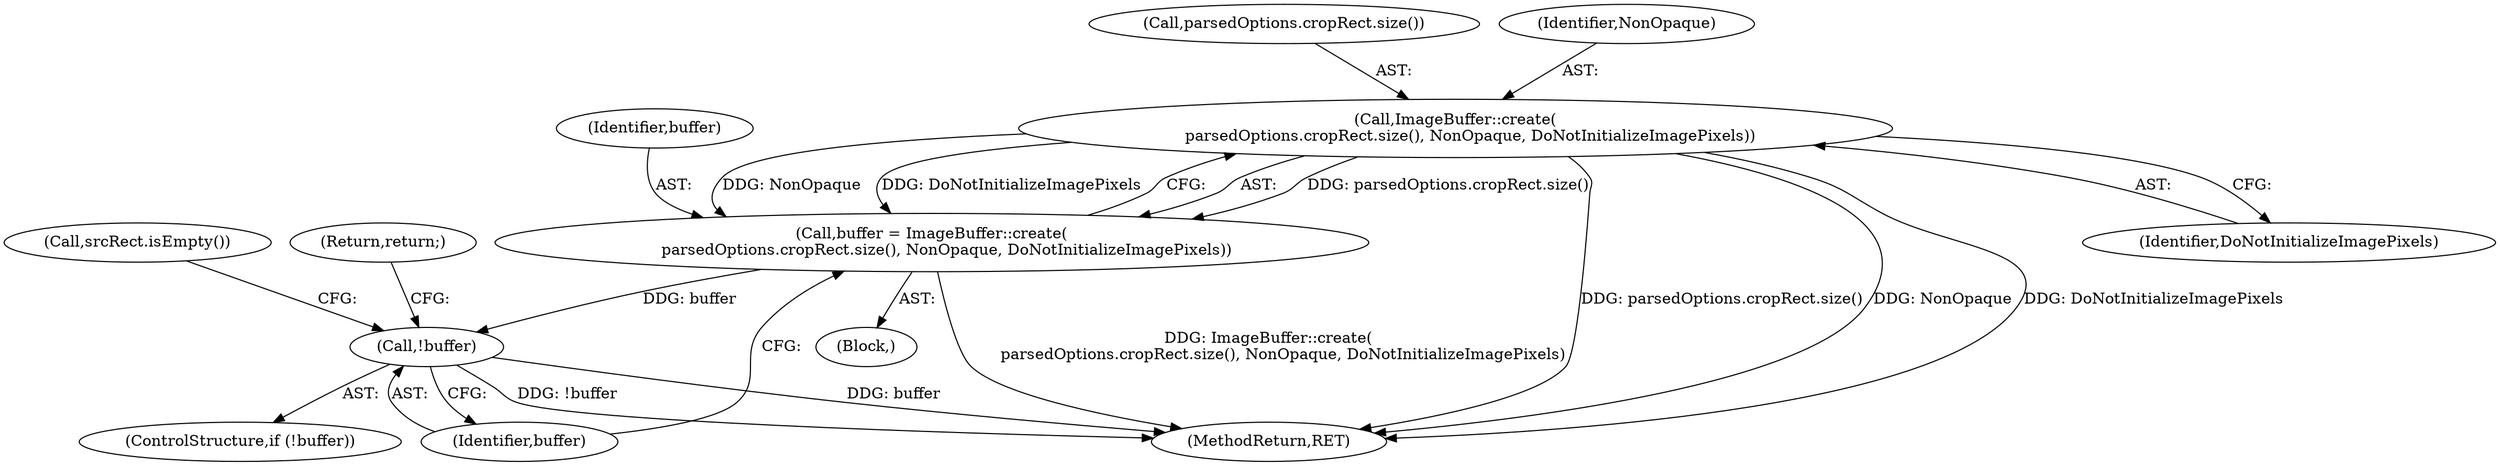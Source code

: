 digraph "0_Chrome_d59a4441697f6253e7dc3f7ae5caad6e5fd2c778@API" {
"1000478" [label="(Call,ImageBuffer::create(\n      parsedOptions.cropRect.size(), NonOpaque, DoNotInitializeImagePixels))"];
"1000476" [label="(Call,buffer = ImageBuffer::create(\n      parsedOptions.cropRect.size(), NonOpaque, DoNotInitializeImagePixels))"];
"1000483" [label="(Call,!buffer)"];
"1000482" [label="(ControlStructure,if (!buffer))"];
"1000104" [label="(Block,)"];
"1000484" [label="(Identifier,buffer)"];
"1000479" [label="(Call,parsedOptions.cropRect.size())"];
"1000477" [label="(Identifier,buffer)"];
"1000478" [label="(Call,ImageBuffer::create(\n      parsedOptions.cropRect.size(), NonOpaque, DoNotInitializeImagePixels))"];
"1000594" [label="(MethodReturn,RET)"];
"1000480" [label="(Identifier,NonOpaque)"];
"1000487" [label="(Call,srcRect.isEmpty())"];
"1000483" [label="(Call,!buffer)"];
"1000481" [label="(Identifier,DoNotInitializeImagePixels)"];
"1000476" [label="(Call,buffer = ImageBuffer::create(\n      parsedOptions.cropRect.size(), NonOpaque, DoNotInitializeImagePixels))"];
"1000485" [label="(Return,return;)"];
"1000478" -> "1000476"  [label="AST: "];
"1000478" -> "1000481"  [label="CFG: "];
"1000479" -> "1000478"  [label="AST: "];
"1000480" -> "1000478"  [label="AST: "];
"1000481" -> "1000478"  [label="AST: "];
"1000476" -> "1000478"  [label="CFG: "];
"1000478" -> "1000594"  [label="DDG: parsedOptions.cropRect.size()"];
"1000478" -> "1000594"  [label="DDG: NonOpaque"];
"1000478" -> "1000594"  [label="DDG: DoNotInitializeImagePixels"];
"1000478" -> "1000476"  [label="DDG: parsedOptions.cropRect.size()"];
"1000478" -> "1000476"  [label="DDG: NonOpaque"];
"1000478" -> "1000476"  [label="DDG: DoNotInitializeImagePixels"];
"1000476" -> "1000104"  [label="AST: "];
"1000477" -> "1000476"  [label="AST: "];
"1000484" -> "1000476"  [label="CFG: "];
"1000476" -> "1000594"  [label="DDG: ImageBuffer::create(\n      parsedOptions.cropRect.size(), NonOpaque, DoNotInitializeImagePixels)"];
"1000476" -> "1000483"  [label="DDG: buffer"];
"1000483" -> "1000482"  [label="AST: "];
"1000483" -> "1000484"  [label="CFG: "];
"1000484" -> "1000483"  [label="AST: "];
"1000485" -> "1000483"  [label="CFG: "];
"1000487" -> "1000483"  [label="CFG: "];
"1000483" -> "1000594"  [label="DDG: !buffer"];
"1000483" -> "1000594"  [label="DDG: buffer"];
}
